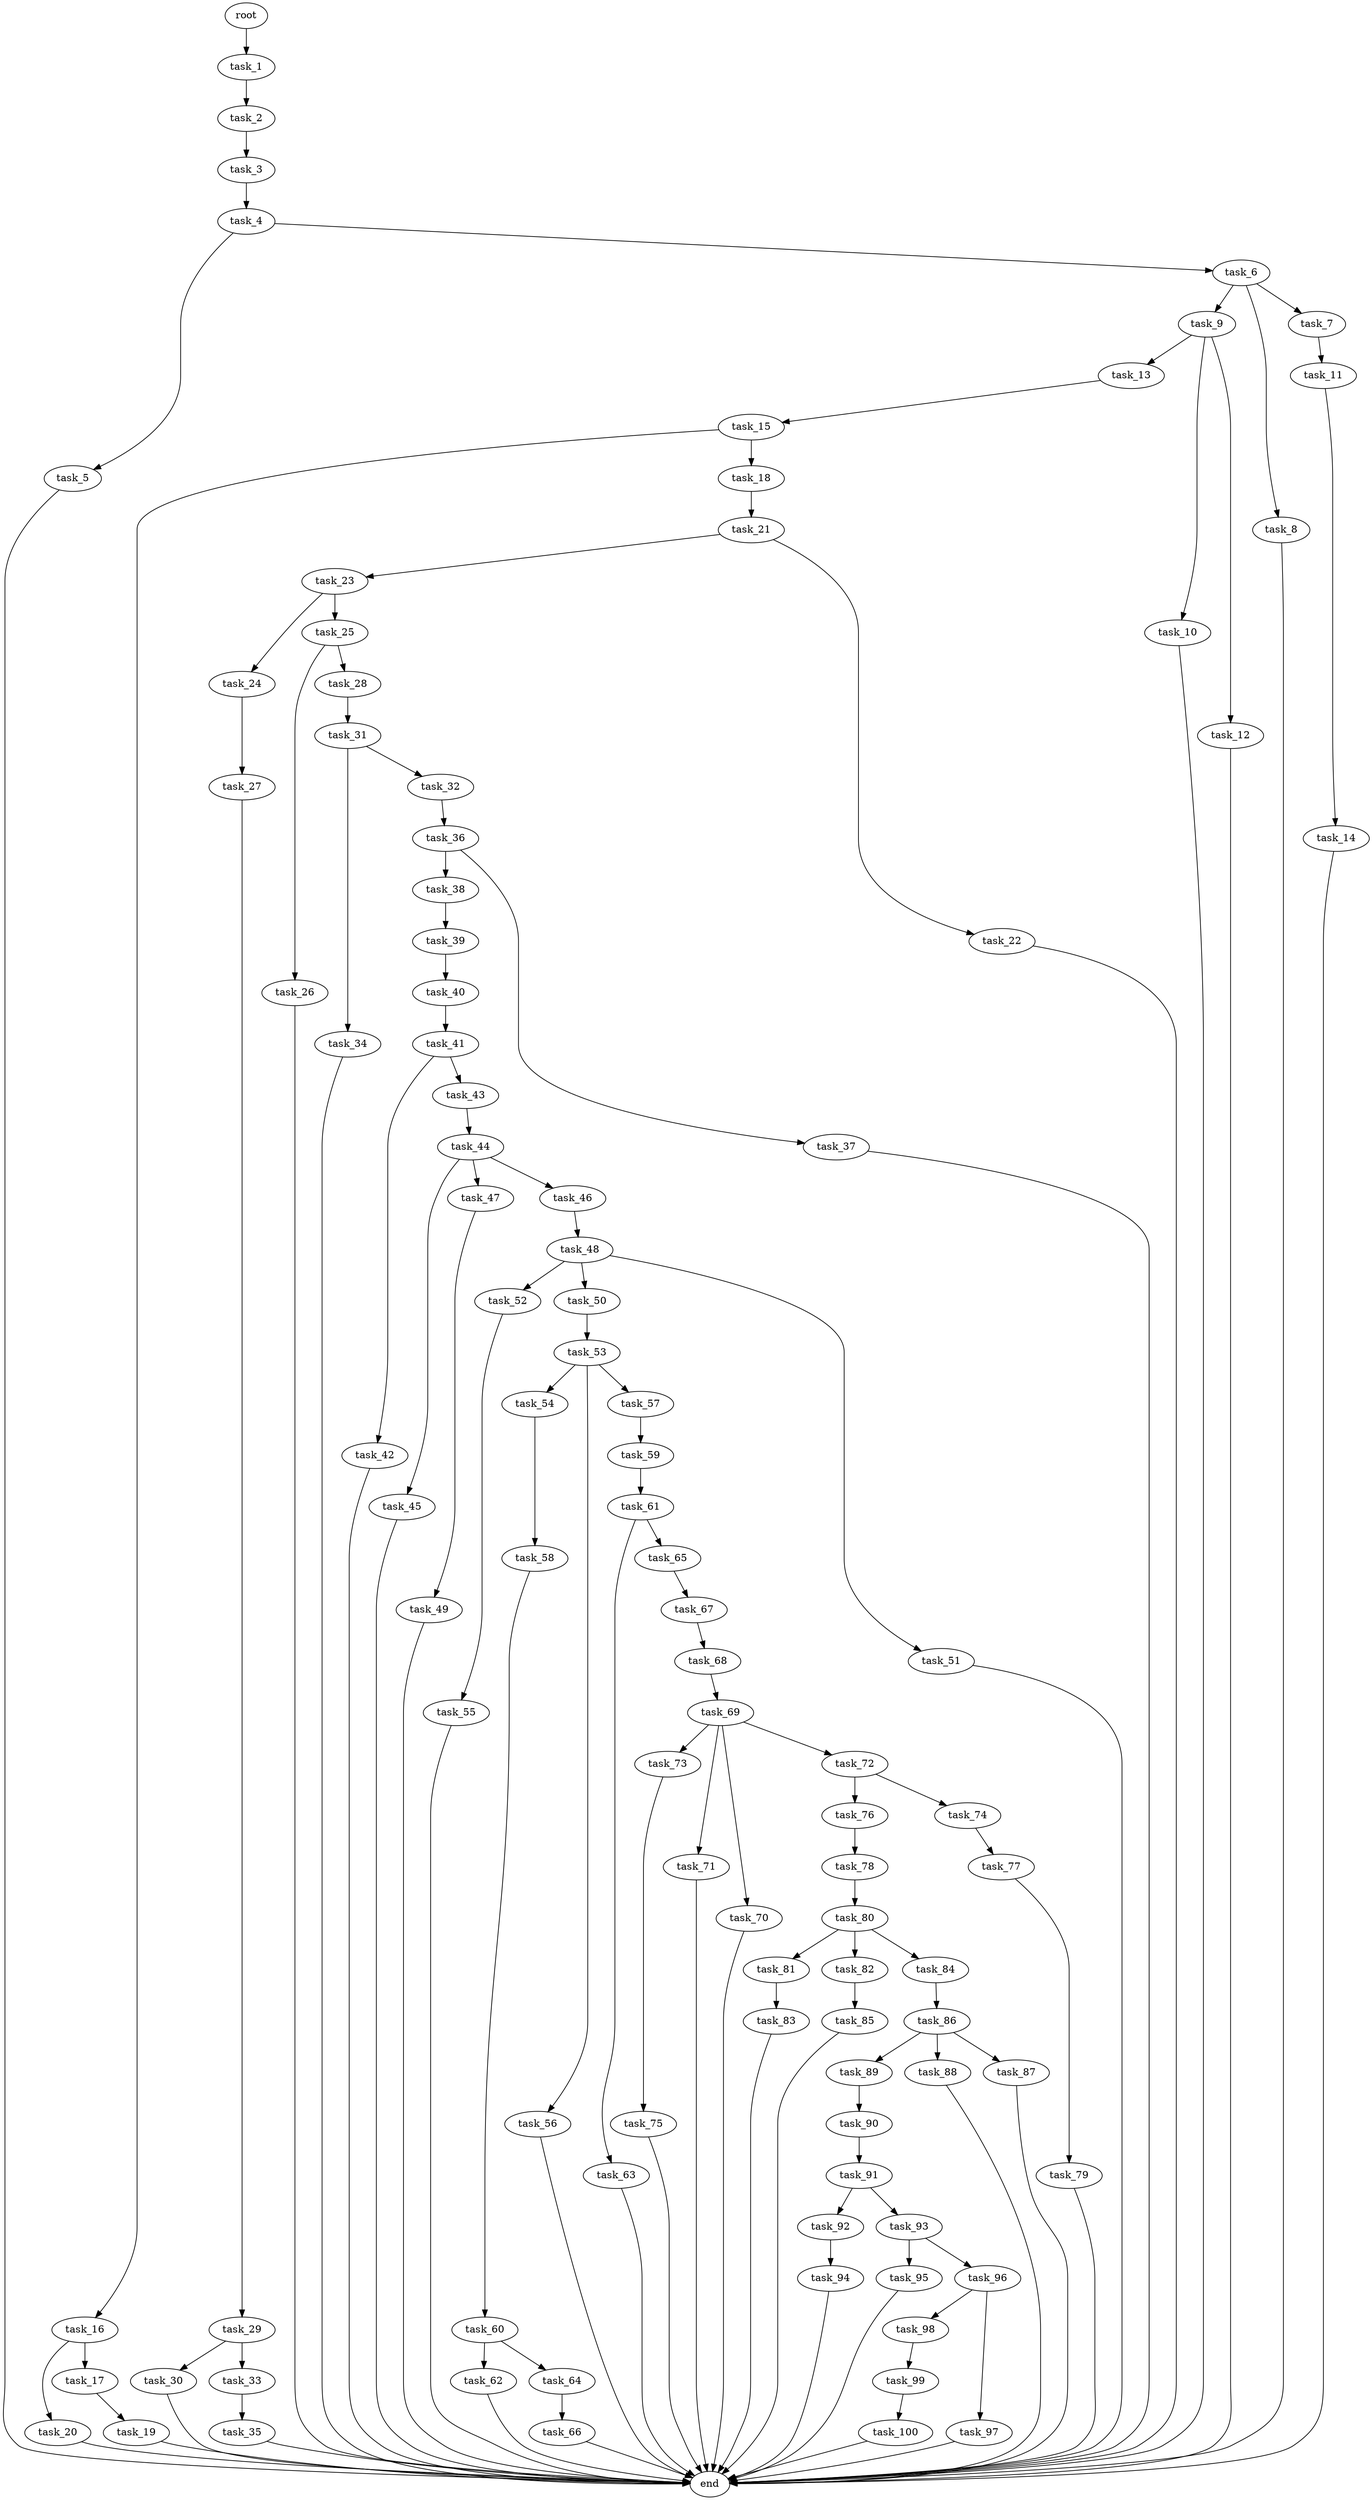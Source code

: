 digraph G {
  task_15 [size="1.031915e+11"];
  task_77 [size="3.342336e+11"];
  task_62 [size="1.004361e+10"];
  task_59 [size="1.551930e+11"];
  task_20 [size="3.463698e+11"];
  task_17 [size="3.253518e+11"];
  task_89 [size="9.634708e+10"];
  task_24 [size="2.125227e+11"];
  task_92 [size="3.809946e+11"];
  task_85 [size="9.357813e+11"];
  task_23 [size="8.815892e+11"];
  task_73 [size="6.672579e+11"];
  task_63 [size="2.831191e+11"];
  task_45 [size="6.112577e+11"];
  task_11 [size="8.998080e+10"];
  task_13 [size="2.293844e+11"];
  task_54 [size="8.354233e+10"];
  task_58 [size="2.016906e+11"];
  task_55 [size="8.169524e+11"];
  task_60 [size="7.738878e+10"];
  task_61 [size="5.697878e+11"];
  task_56 [size="5.994462e+11"];
  task_16 [size="2.912769e+11"];
  task_30 [size="2.333243e+11"];
  task_76 [size="1.119414e+10"];
  task_74 [size="3.034270e+11"];
  task_47 [size="9.945888e+11"];
  task_81 [size="5.744876e+11"];
  task_34 [size="4.728476e+11"];
  task_25 [size="8.638561e+11"];
  task_44 [size="3.371869e+11"];
  task_67 [size="9.956523e+11"];
  task_29 [size="9.598928e+11"];
  end [size="0.000000e+00"];
  task_66 [size="4.804663e+11"];
  task_2 [size="6.713501e+11"];
  task_4 [size="7.901020e+11"];
  task_86 [size="2.429196e+11"];
  task_64 [size="3.253765e+11"];
  task_36 [size="6.935305e+10"];
  task_71 [size="9.575584e+11"];
  task_94 [size="5.579545e+11"];
  task_95 [size="5.124908e+11"];
  task_96 [size="3.109602e+11"];
  task_48 [size="4.095273e+11"];
  task_53 [size="3.875037e+11"];
  task_5 [size="4.383926e+10"];
  task_79 [size="5.810460e+11"];
  task_52 [size="7.329899e+11"];
  task_31 [size="8.469087e+11"];
  task_1 [size="9.789784e+11"];
  task_82 [size="6.268254e+11"];
  task_19 [size="6.027920e+11"];
  task_40 [size="4.066796e+11"];
  task_57 [size="7.557504e+11"];
  task_83 [size="8.279809e+10"];
  task_6 [size="3.168474e+10"];
  task_80 [size="7.417582e+11"];
  task_22 [size="4.033309e+11"];
  task_99 [size="3.129846e+11"];
  task_100 [size="3.942260e+11"];
  task_84 [size="8.674178e+11"];
  task_90 [size="5.978115e+11"];
  task_49 [size="7.074230e+11"];
  task_3 [size="5.061068e+09"];
  task_14 [size="5.673001e+10"];
  task_18 [size="3.963013e+11"];
  task_42 [size="6.416139e+11"];
  task_10 [size="3.005309e+11"];
  task_70 [size="3.485045e+11"];
  task_78 [size="9.014661e+11"];
  task_50 [size="9.017602e+11"];
  task_21 [size="7.912364e+11"];
  task_32 [size="7.854981e+11"];
  task_51 [size="3.822065e+11"];
  task_46 [size="1.107481e+11"];
  task_12 [size="1.632797e+11"];
  task_9 [size="2.304237e+11"];
  task_93 [size="9.430828e+11"];
  task_43 [size="5.996878e+11"];
  task_26 [size="8.833717e+11"];
  task_41 [size="8.550634e+11"];
  task_27 [size="9.628189e+11"];
  task_68 [size="1.037135e+11"];
  task_65 [size="1.671764e+11"];
  task_39 [size="4.527326e+11"];
  task_38 [size="4.872927e+11"];
  task_72 [size="4.358296e+11"];
  task_98 [size="7.489399e+11"];
  task_28 [size="4.768159e+11"];
  task_69 [size="1.253463e+11"];
  task_88 [size="4.701486e+11"];
  task_91 [size="9.152900e+11"];
  task_8 [size="5.550316e+11"];
  task_75 [size="3.477696e+11"];
  task_33 [size="6.238021e+11"];
  root [size="0.000000e+00"];
  task_7 [size="8.372609e+11"];
  task_87 [size="6.907586e+11"];
  task_35 [size="5.094848e+11"];
  task_97 [size="4.887791e+11"];
  task_37 [size="3.130481e+11"];

  task_15 -> task_18 [size="3.963013e+08"];
  task_15 -> task_16 [size="2.912769e+08"];
  task_77 -> task_79 [size="5.810460e+08"];
  task_62 -> end [size="1.000000e-12"];
  task_59 -> task_61 [size="5.697878e+08"];
  task_20 -> end [size="1.000000e-12"];
  task_17 -> task_19 [size="6.027920e+08"];
  task_89 -> task_90 [size="5.978115e+08"];
  task_24 -> task_27 [size="9.628189e+08"];
  task_92 -> task_94 [size="5.579545e+08"];
  task_85 -> end [size="1.000000e-12"];
  task_23 -> task_24 [size="2.125227e+08"];
  task_23 -> task_25 [size="8.638561e+08"];
  task_73 -> task_75 [size="3.477696e+08"];
  task_63 -> end [size="1.000000e-12"];
  task_45 -> end [size="1.000000e-12"];
  task_11 -> task_14 [size="5.673001e+07"];
  task_13 -> task_15 [size="1.031915e+08"];
  task_54 -> task_58 [size="2.016906e+08"];
  task_58 -> task_60 [size="7.738878e+07"];
  task_55 -> end [size="1.000000e-12"];
  task_60 -> task_64 [size="3.253765e+08"];
  task_60 -> task_62 [size="1.004361e+07"];
  task_61 -> task_65 [size="1.671764e+08"];
  task_61 -> task_63 [size="2.831191e+08"];
  task_56 -> end [size="1.000000e-12"];
  task_16 -> task_20 [size="3.463698e+08"];
  task_16 -> task_17 [size="3.253518e+08"];
  task_30 -> end [size="1.000000e-12"];
  task_76 -> task_78 [size="9.014661e+08"];
  task_74 -> task_77 [size="3.342336e+08"];
  task_47 -> task_49 [size="7.074230e+08"];
  task_81 -> task_83 [size="8.279809e+07"];
  task_34 -> end [size="1.000000e-12"];
  task_25 -> task_26 [size="8.833717e+08"];
  task_25 -> task_28 [size="4.768159e+08"];
  task_44 -> task_45 [size="6.112577e+08"];
  task_44 -> task_46 [size="1.107481e+08"];
  task_44 -> task_47 [size="9.945888e+08"];
  task_67 -> task_68 [size="1.037135e+08"];
  task_29 -> task_30 [size="2.333243e+08"];
  task_29 -> task_33 [size="6.238021e+08"];
  task_66 -> end [size="1.000000e-12"];
  task_2 -> task_3 [size="5.061068e+06"];
  task_4 -> task_6 [size="3.168474e+07"];
  task_4 -> task_5 [size="4.383926e+07"];
  task_86 -> task_88 [size="4.701486e+08"];
  task_86 -> task_87 [size="6.907586e+08"];
  task_86 -> task_89 [size="9.634708e+07"];
  task_64 -> task_66 [size="4.804663e+08"];
  task_36 -> task_37 [size="3.130481e+08"];
  task_36 -> task_38 [size="4.872927e+08"];
  task_71 -> end [size="1.000000e-12"];
  task_94 -> end [size="1.000000e-12"];
  task_95 -> end [size="1.000000e-12"];
  task_96 -> task_98 [size="7.489399e+08"];
  task_96 -> task_97 [size="4.887791e+08"];
  task_48 -> task_52 [size="7.329899e+08"];
  task_48 -> task_50 [size="9.017602e+08"];
  task_48 -> task_51 [size="3.822065e+08"];
  task_53 -> task_57 [size="7.557504e+08"];
  task_53 -> task_56 [size="5.994462e+08"];
  task_53 -> task_54 [size="8.354233e+07"];
  task_5 -> end [size="1.000000e-12"];
  task_79 -> end [size="1.000000e-12"];
  task_52 -> task_55 [size="8.169524e+08"];
  task_31 -> task_32 [size="7.854981e+08"];
  task_31 -> task_34 [size="4.728476e+08"];
  task_1 -> task_2 [size="6.713501e+08"];
  task_82 -> task_85 [size="9.357813e+08"];
  task_19 -> end [size="1.000000e-12"];
  task_40 -> task_41 [size="8.550634e+08"];
  task_57 -> task_59 [size="1.551930e+08"];
  task_83 -> end [size="1.000000e-12"];
  task_6 -> task_9 [size="2.304237e+08"];
  task_6 -> task_7 [size="8.372609e+08"];
  task_6 -> task_8 [size="5.550316e+08"];
  task_80 -> task_81 [size="5.744876e+08"];
  task_80 -> task_82 [size="6.268254e+08"];
  task_80 -> task_84 [size="8.674178e+08"];
  task_22 -> end [size="1.000000e-12"];
  task_99 -> task_100 [size="3.942260e+08"];
  task_100 -> end [size="1.000000e-12"];
  task_84 -> task_86 [size="2.429196e+08"];
  task_90 -> task_91 [size="9.152900e+08"];
  task_49 -> end [size="1.000000e-12"];
  task_3 -> task_4 [size="7.901020e+08"];
  task_14 -> end [size="1.000000e-12"];
  task_18 -> task_21 [size="7.912364e+08"];
  task_42 -> end [size="1.000000e-12"];
  task_10 -> end [size="1.000000e-12"];
  task_70 -> end [size="1.000000e-12"];
  task_78 -> task_80 [size="7.417582e+08"];
  task_50 -> task_53 [size="3.875037e+08"];
  task_21 -> task_23 [size="8.815892e+08"];
  task_21 -> task_22 [size="4.033309e+08"];
  task_32 -> task_36 [size="6.935305e+07"];
  task_51 -> end [size="1.000000e-12"];
  task_46 -> task_48 [size="4.095273e+08"];
  task_12 -> end [size="1.000000e-12"];
  task_9 -> task_10 [size="3.005309e+08"];
  task_9 -> task_12 [size="1.632797e+08"];
  task_9 -> task_13 [size="2.293844e+08"];
  task_93 -> task_95 [size="5.124908e+08"];
  task_93 -> task_96 [size="3.109602e+08"];
  task_43 -> task_44 [size="3.371869e+08"];
  task_26 -> end [size="1.000000e-12"];
  task_41 -> task_43 [size="5.996878e+08"];
  task_41 -> task_42 [size="6.416139e+08"];
  task_27 -> task_29 [size="9.598928e+08"];
  task_68 -> task_69 [size="1.253463e+08"];
  task_65 -> task_67 [size="9.956523e+08"];
  task_39 -> task_40 [size="4.066796e+08"];
  task_38 -> task_39 [size="4.527326e+08"];
  task_72 -> task_74 [size="3.034270e+08"];
  task_72 -> task_76 [size="1.119414e+07"];
  task_98 -> task_99 [size="3.129846e+08"];
  task_28 -> task_31 [size="8.469087e+08"];
  task_69 -> task_70 [size="3.485045e+08"];
  task_69 -> task_72 [size="4.358296e+08"];
  task_69 -> task_71 [size="9.575584e+08"];
  task_69 -> task_73 [size="6.672579e+08"];
  task_88 -> end [size="1.000000e-12"];
  task_91 -> task_92 [size="3.809946e+08"];
  task_91 -> task_93 [size="9.430828e+08"];
  task_8 -> end [size="1.000000e-12"];
  task_75 -> end [size="1.000000e-12"];
  task_33 -> task_35 [size="5.094848e+08"];
  root -> task_1 [size="1.000000e-12"];
  task_7 -> task_11 [size="8.998080e+07"];
  task_87 -> end [size="1.000000e-12"];
  task_35 -> end [size="1.000000e-12"];
  task_97 -> end [size="1.000000e-12"];
  task_37 -> end [size="1.000000e-12"];
}

